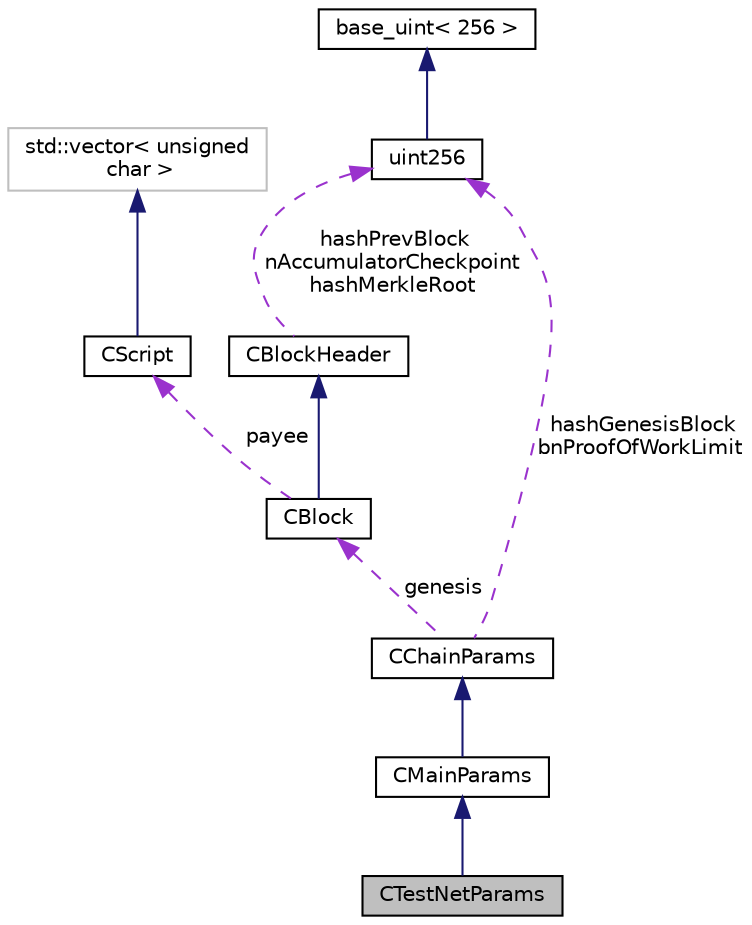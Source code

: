 digraph "CTestNetParams"
{
 // LATEX_PDF_SIZE
  edge [fontname="Helvetica",fontsize="10",labelfontname="Helvetica",labelfontsize="10"];
  node [fontname="Helvetica",fontsize="10",shape=record];
  Node4 [label="CTestNetParams",height=0.2,width=0.4,color="black", fillcolor="grey75", style="filled", fontcolor="black",tooltip=" "];
  Node5 -> Node4 [dir="back",color="midnightblue",fontsize="10",style="solid"];
  Node5 [label="CMainParams",height=0.2,width=0.4,color="black", fillcolor="white", style="filled",URL="$class_c_main_params.html",tooltip=" "];
  Node6 -> Node5 [dir="back",color="midnightblue",fontsize="10",style="solid"];
  Node6 [label="CChainParams",height=0.2,width=0.4,color="black", fillcolor="white", style="filled",URL="$class_c_chain_params.html",tooltip=" "];
  Node7 -> Node6 [dir="back",color="darkorchid3",fontsize="10",style="dashed",label=" hashGenesisBlock\nbnProofOfWorkLimit" ];
  Node7 [label="uint256",height=0.2,width=0.4,color="black", fillcolor="white", style="filled",URL="$classuint256.html",tooltip=" "];
  Node8 -> Node7 [dir="back",color="midnightblue",fontsize="10",style="solid"];
  Node8 [label="base_uint\< 256 \>",height=0.2,width=0.4,color="black", fillcolor="white", style="filled",URL="$classbase__uint.html",tooltip=" "];
  Node9 -> Node6 [dir="back",color="darkorchid3",fontsize="10",style="dashed",label=" genesis" ];
  Node9 [label="CBlock",height=0.2,width=0.4,color="black", fillcolor="white", style="filled",URL="$class_c_block.html",tooltip=" "];
  Node10 -> Node9 [dir="back",color="midnightblue",fontsize="10",style="solid"];
  Node10 [label="CBlockHeader",height=0.2,width=0.4,color="black", fillcolor="white", style="filled",URL="$class_c_block_header.html",tooltip=" "];
  Node7 -> Node10 [dir="back",color="darkorchid3",fontsize="10",style="dashed",label=" hashPrevBlock\nnAccumulatorCheckpoint\nhashMerkleRoot" ];
  Node11 -> Node9 [dir="back",color="darkorchid3",fontsize="10",style="dashed",label=" payee" ];
  Node11 [label="CScript",height=0.2,width=0.4,color="black", fillcolor="white", style="filled",URL="$class_c_script.html",tooltip=" "];
  Node12 -> Node11 [dir="back",color="midnightblue",fontsize="10",style="solid"];
  Node12 [label="std::vector\< unsigned\l char \>",height=0.2,width=0.4,color="grey75", fillcolor="white", style="filled",tooltip=" "];
}
